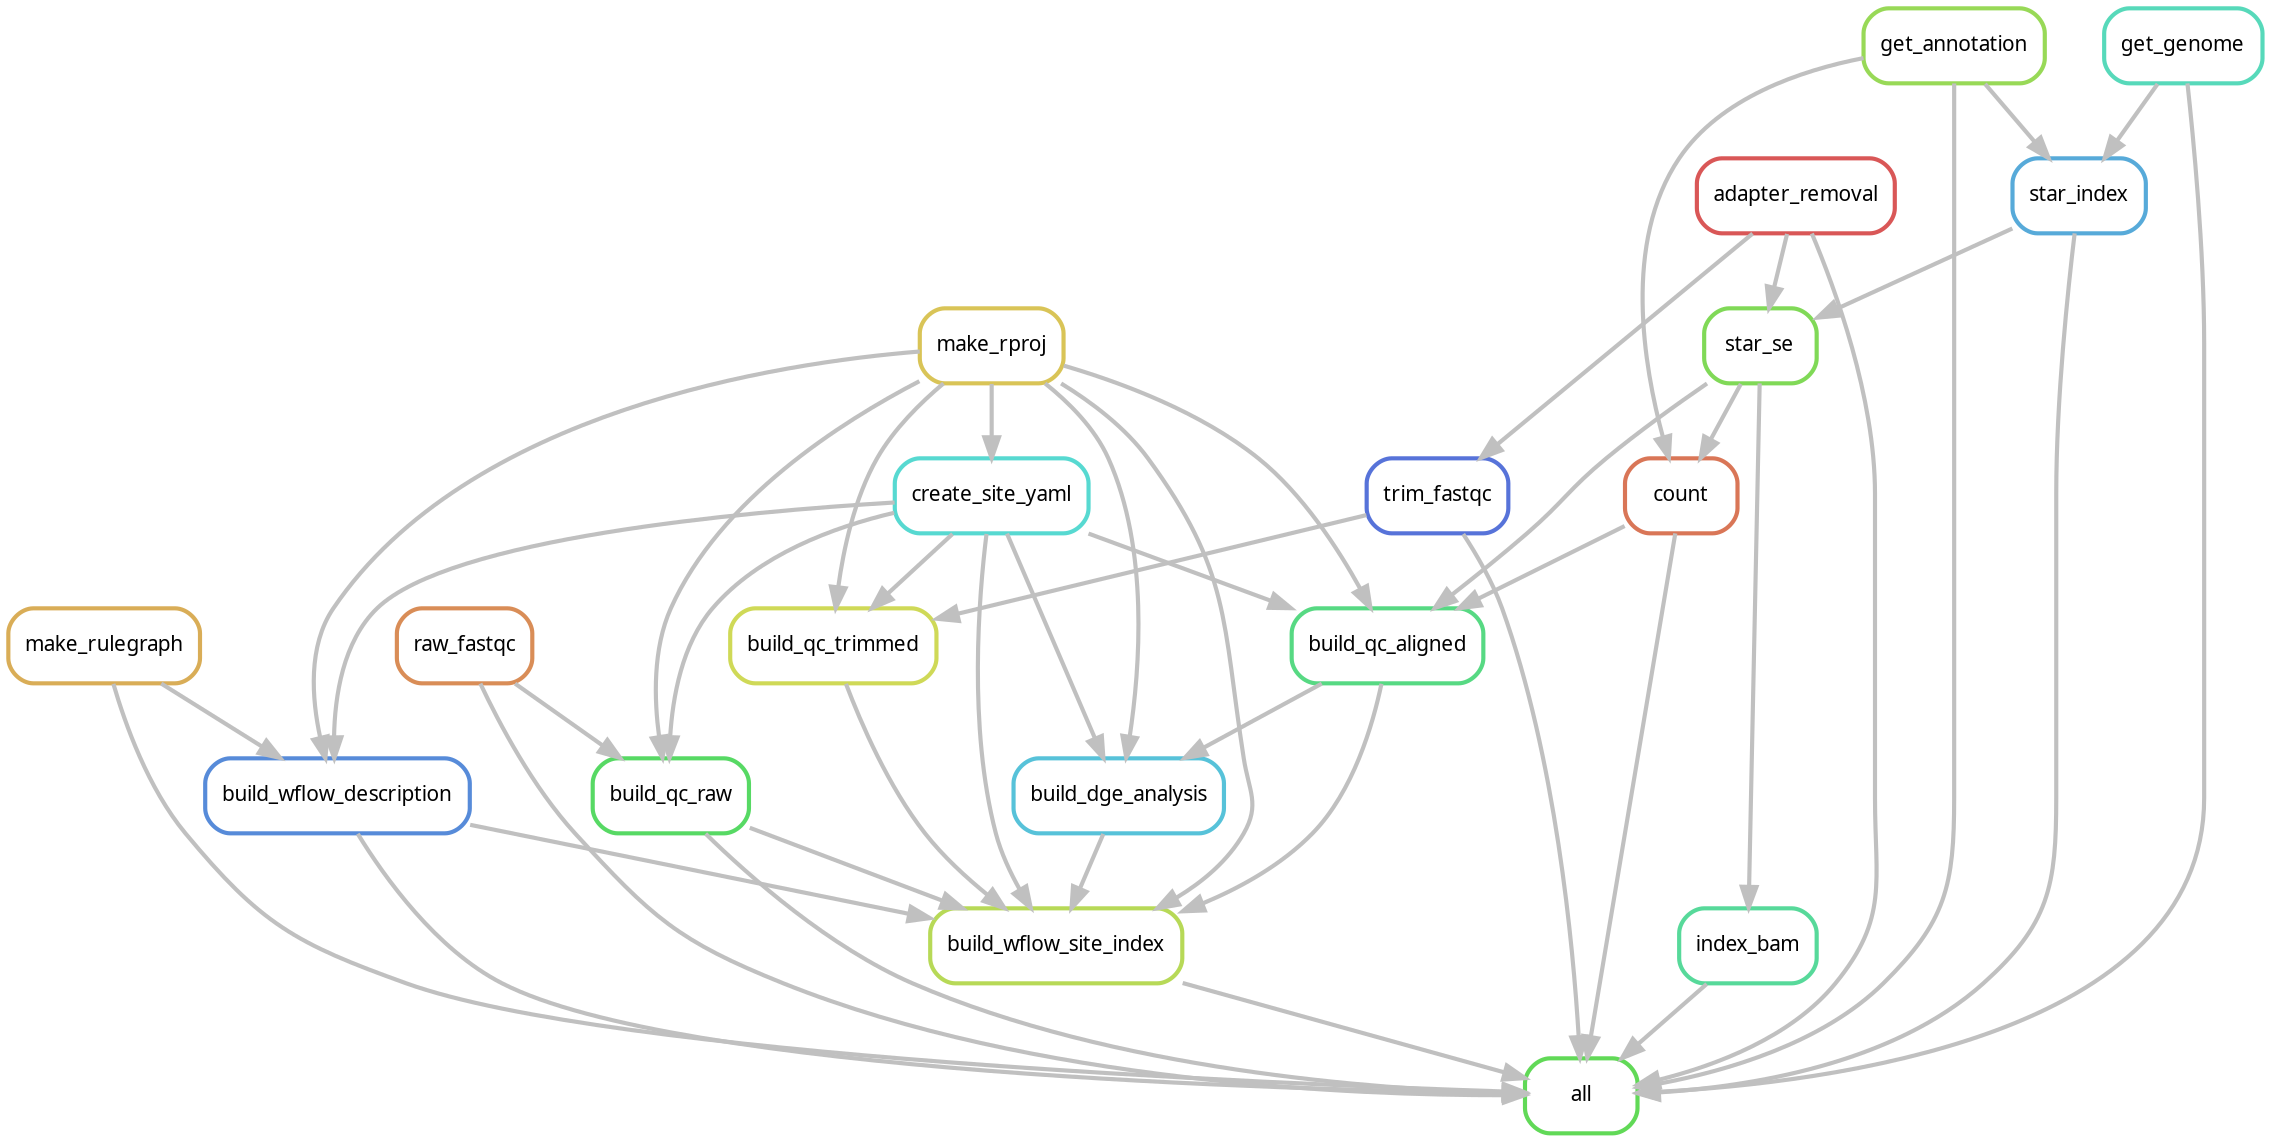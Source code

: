 digraph snakemake_dag {
    graph[bgcolor=white, margin=0];
    node[shape=box, style=rounded, fontname=sans,                 fontsize=10, penwidth=2];
    edge[penwidth=2, color=grey];
	0[label = "all", color = "0.32 0.6 0.85", style="rounded"];
	1[label = "raw_fastqc", color = "0.07 0.6 0.85", style="rounded"];
	2[label = "index_bam", color = "0.42 0.6 0.85", style="rounded"];
	3[label = "get_genome", color = "0.46 0.6 0.85", style="rounded"];
	4[label = "make_rulegraph", color = "0.11 0.6 0.85", style="rounded"];
	5[label = "get_annotation", color = "0.25 0.6 0.85", style="rounded"];
	6[label = "trim_fastqc", color = "0.63 0.6 0.85", style="rounded"];
	7[label = "build_wflow_description", color = "0.60 0.6 0.85", style="rounded"];
	8[label = "adapter_removal", color = "0.00 0.6 0.85", style="rounded"];
	9[label = "count", color = "0.04 0.6 0.85", style="rounded"];
	10[label = "star_index", color = "0.56 0.6 0.85", style="rounded"];
	11[label = "build_wflow_site_index", color = "0.21 0.6 0.85", style="rounded"];
	12[label = "build_qc_raw", color = "0.35 0.6 0.85", style="rounded"];
	13[label = "star_se", color = "0.28 0.6 0.85", style="rounded"];
	14[label = "make_rproj", color = "0.14 0.6 0.85", style="rounded"];
	15[label = "create_site_yaml", color = "0.49 0.6 0.85", style="rounded"];
	16[label = "build_dge_analysis", color = "0.53 0.6 0.85", style="rounded"];
	17[label = "build_qc_aligned", color = "0.39 0.6 0.85", style="rounded"];
	18[label = "build_qc_trimmed", color = "0.18 0.6 0.85", style="rounded"];
	8 -> 0
	9 -> 0
	1 -> 0
	4 -> 0
	11 -> 0
	5 -> 0
	12 -> 0
	2 -> 0
	3 -> 0
	10 -> 0
	7 -> 0
	6 -> 0
	13 -> 2
	8 -> 6
	14 -> 7
	15 -> 7
	4 -> 7
	13 -> 9
	5 -> 9
	3 -> 10
	5 -> 10
	18 -> 11
	12 -> 11
	14 -> 11
	15 -> 11
	16 -> 11
	17 -> 11
	7 -> 11
	14 -> 12
	15 -> 12
	1 -> 12
	8 -> 13
	10 -> 13
	14 -> 15
	14 -> 16
	15 -> 16
	17 -> 16
	14 -> 17
	15 -> 17
	9 -> 17
	13 -> 17
	14 -> 18
	15 -> 18
	6 -> 18
}            
